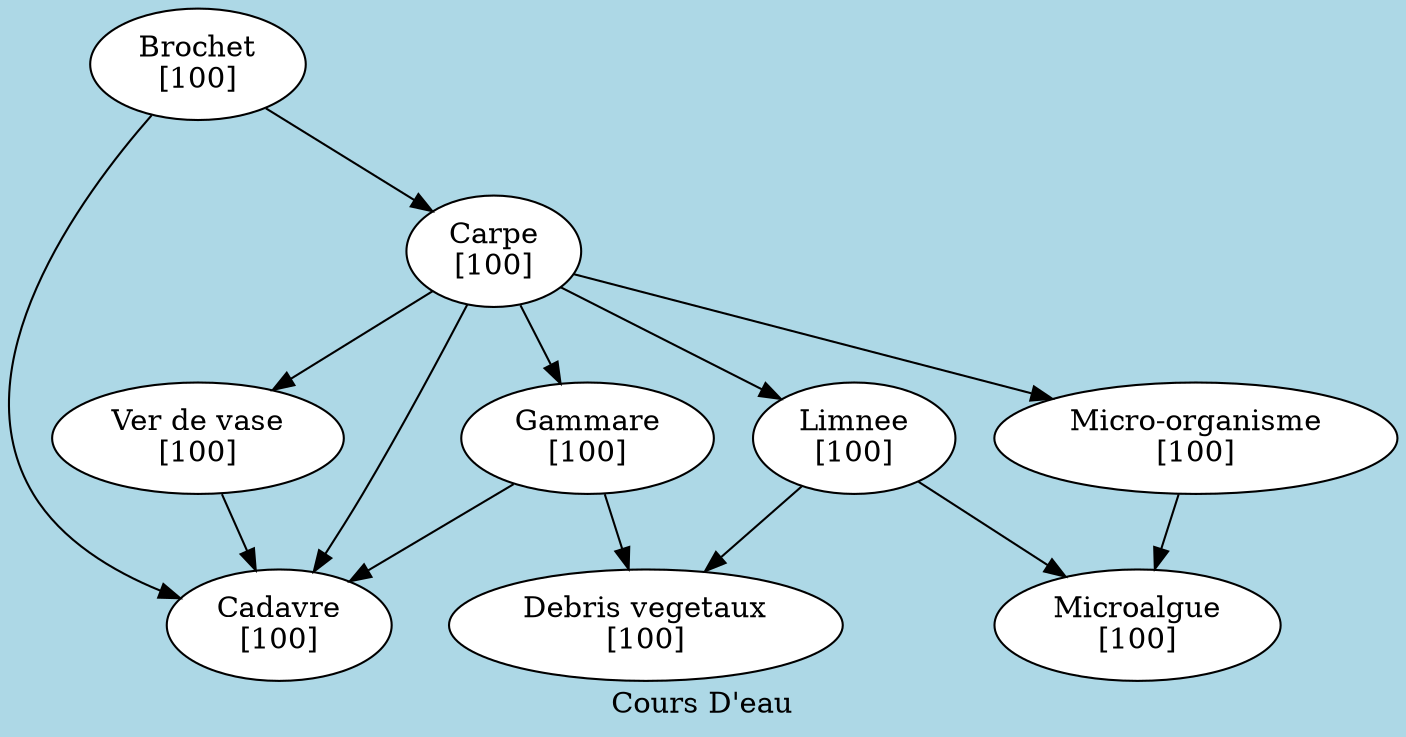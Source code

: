 digraph multigraphe {
    rankdir=TB; // du haut vers le bas
    compound=true;
    newrank=true;
    label = "Cours D'eau"
    bgcolor = "lightblue";
    node [shape=ellipse, style=filled, fillcolor=white];

    "Limnee" [label="Limnee\n[100]"]
    "Debris vegetaux" [label="Debris vegetaux\n[100]"]
    "Gammare" [label="Gammare\n[100]"]
    "Micro-organisme" [label="Micro-organisme\n[100]"]
    "Microalgue" [label="Microalgue\n[100]"]
    "Ver de vase" [label="Ver de vase\n[100]"]
    "Cadavre" [label="Cadavre\n[100]"]
    "Carpe" [label="Carpe\n[100]"]
    "Brochet" [label="Brochet\n[100]"]

    "Limnee" -> "Debris vegetaux"
    "Gammare" -> "Debris vegetaux"

    "Micro-organisme" -> "Microalgue"
    "Limnee" -> "Microalgue"

    "Ver de vase" -> "Cadavre"
    "Gammare" -> "Cadavre"
    "Carpe" -> "Cadavre"
    "Brochet" -> "Cadavre"

    "Carpe" -> "Ver de vase"
    "Carpe" -> "Micro-organisme"
    "Carpe" -> "Limnee"
    "Carpe" -> "Gammare"

    "Brochet" -> "Carpe"

    {rank=same; "Debris vegetaux"}
    {rank=same; "Microalgue"}
    {rank=same; "Cadavre"}
    {rank=same; "Ver de vase"}
    {rank=same; "Micro-organisme"}
    {rank=same; "Limnee"}
    {rank=same; "Gammare"}
    {rank=same; "Brochet"}
}